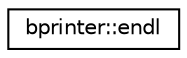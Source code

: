 digraph "Gráfico de Hierarquia de Classes"
{
  edge [fontname="Helvetica",fontsize="10",labelfontname="Helvetica",labelfontsize="10"];
  node [fontname="Helvetica",fontsize="10",shape=record];
  rankdir="LR";
  Node0 [label="bprinter::endl",height=0.2,width=0.4,color="black", fillcolor="white", style="filled",URL="$d3/d91/classbprinter_1_1endl.html"];
}
